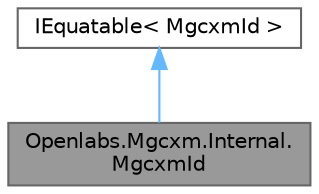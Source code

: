 digraph "Openlabs.Mgcxm.Internal.MgcxmId"
{
 // LATEX_PDF_SIZE
  bgcolor="transparent";
  edge [fontname=Helvetica,fontsize=10,labelfontname=Helvetica,labelfontsize=10];
  node [fontname=Helvetica,fontsize=10,shape=box,height=0.2,width=0.4];
  Node1 [id="Node000001",label="Openlabs.Mgcxm.Internal.\lMgcxmId",height=0.2,width=0.4,color="gray40", fillcolor="grey60", style="filled", fontcolor="black",tooltip="A simple way to identify an object allocated in Mgcxm space."];
  Node2 -> Node1 [id="edge1_Node000001_Node000002",dir="back",color="steelblue1",style="solid",tooltip=" "];
  Node2 [id="Node000002",label="IEquatable\< MgcxmId \>",height=0.2,width=0.4,color="gray40", fillcolor="white", style="filled",tooltip=" "];
}
